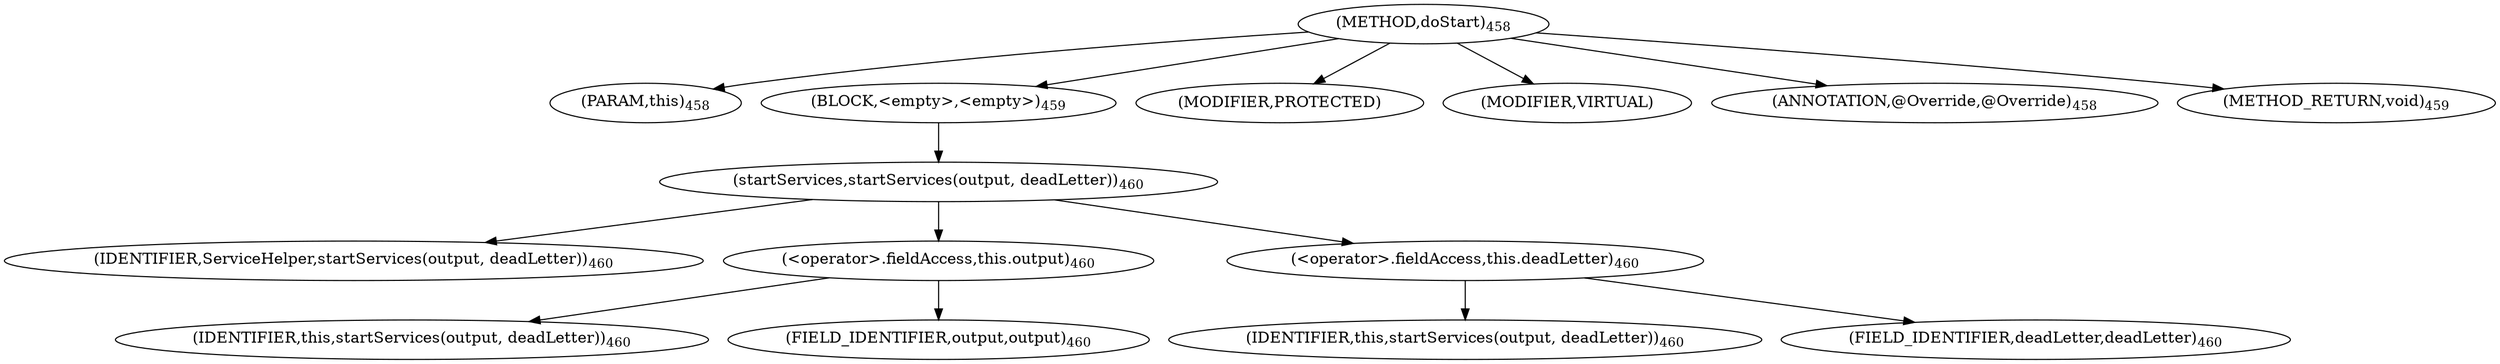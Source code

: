 digraph "doStart" {  
"1161" [label = <(METHOD,doStart)<SUB>458</SUB>> ]
"1162" [label = <(PARAM,this)<SUB>458</SUB>> ]
"1163" [label = <(BLOCK,&lt;empty&gt;,&lt;empty&gt;)<SUB>459</SUB>> ]
"1164" [label = <(startServices,startServices(output, deadLetter))<SUB>460</SUB>> ]
"1165" [label = <(IDENTIFIER,ServiceHelper,startServices(output, deadLetter))<SUB>460</SUB>> ]
"1166" [label = <(&lt;operator&gt;.fieldAccess,this.output)<SUB>460</SUB>> ]
"1167" [label = <(IDENTIFIER,this,startServices(output, deadLetter))<SUB>460</SUB>> ]
"1168" [label = <(FIELD_IDENTIFIER,output,output)<SUB>460</SUB>> ]
"1169" [label = <(&lt;operator&gt;.fieldAccess,this.deadLetter)<SUB>460</SUB>> ]
"1170" [label = <(IDENTIFIER,this,startServices(output, deadLetter))<SUB>460</SUB>> ]
"1171" [label = <(FIELD_IDENTIFIER,deadLetter,deadLetter)<SUB>460</SUB>> ]
"1172" [label = <(MODIFIER,PROTECTED)> ]
"1173" [label = <(MODIFIER,VIRTUAL)> ]
"1174" [label = <(ANNOTATION,@Override,@Override)<SUB>458</SUB>> ]
"1175" [label = <(METHOD_RETURN,void)<SUB>459</SUB>> ]
  "1161" -> "1162" 
  "1161" -> "1163" 
  "1161" -> "1172" 
  "1161" -> "1173" 
  "1161" -> "1174" 
  "1161" -> "1175" 
  "1163" -> "1164" 
  "1164" -> "1165" 
  "1164" -> "1166" 
  "1164" -> "1169" 
  "1166" -> "1167" 
  "1166" -> "1168" 
  "1169" -> "1170" 
  "1169" -> "1171" 
}
